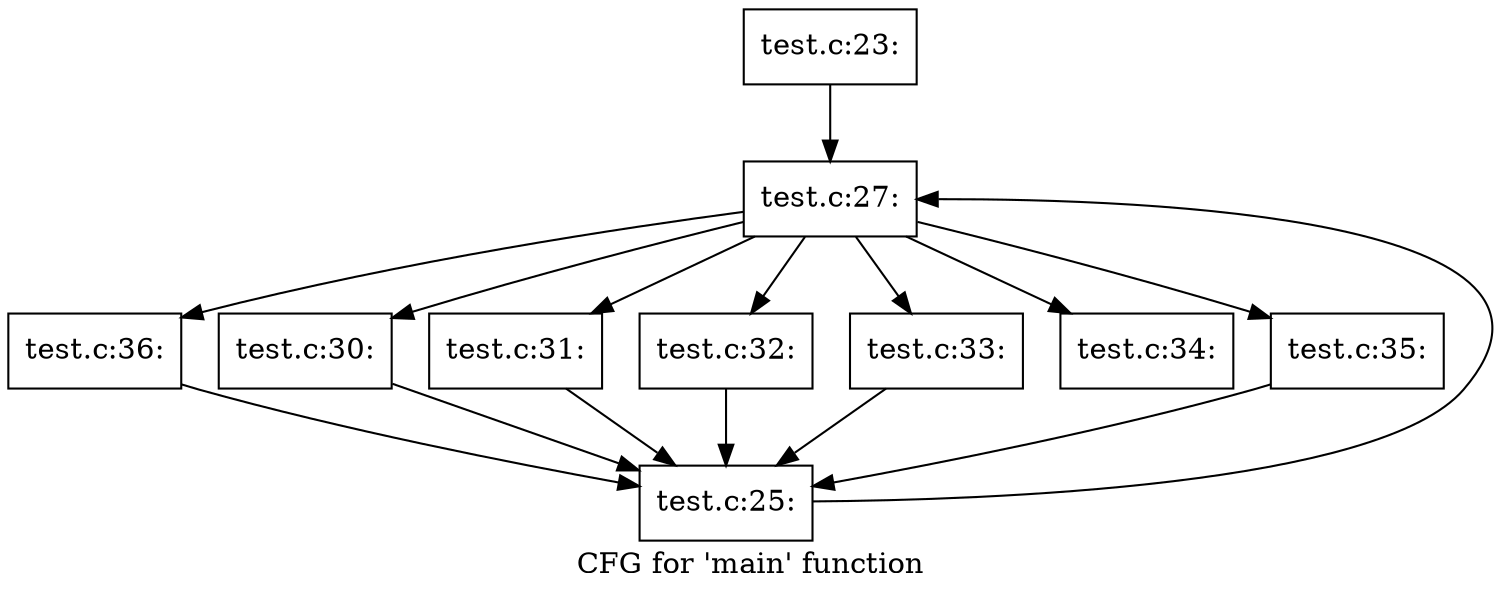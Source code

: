 digraph "CFG for 'main' function" {
	label="CFG for 'main' function";

	Node0x55c0d6731d80 [shape=record,label="{test.c:23:}"];
	Node0x55c0d6731d80 -> Node0x55c0d6794e30;
	Node0x55c0d6794e30 [shape=record,label="{test.c:27:}"];
	Node0x55c0d6794e30 -> Node0x55c0d6795740;
	Node0x55c0d6794e30 -> Node0x55c0d6795b00;
	Node0x55c0d6794e30 -> Node0x55c0d6795ef0;
	Node0x55c0d6794e30 -> Node0x55c0d6796170;
	Node0x55c0d6794e30 -> Node0x55c0d67963f0;
	Node0x55c0d6794e30 -> Node0x55c0d6796670;
	Node0x55c0d6794e30 -> Node0x55c0d6797400;
	Node0x55c0d6795b00 [shape=record,label="{test.c:30:}"];
	Node0x55c0d6795b00 -> Node0x55c0d6795570;
	Node0x55c0d6795ef0 [shape=record,label="{test.c:31:}"];
	Node0x55c0d6795ef0 -> Node0x55c0d6795570;
	Node0x55c0d6796170 [shape=record,label="{test.c:32:}"];
	Node0x55c0d6796170 -> Node0x55c0d6795570;
	Node0x55c0d67963f0 [shape=record,label="{test.c:33:}"];
	Node0x55c0d67963f0 -> Node0x55c0d6795570;
	Node0x55c0d6796670 [shape=record,label="{test.c:34:}"];
	Node0x55c0d6797400 [shape=record,label="{test.c:35:}"];
	Node0x55c0d6797400 -> Node0x55c0d6795570;
	Node0x55c0d6795740 [shape=record,label="{test.c:36:}"];
	Node0x55c0d6795740 -> Node0x55c0d6795570;
	Node0x55c0d6795570 [shape=record,label="{test.c:25:}"];
	Node0x55c0d6795570 -> Node0x55c0d6794e30;
}
